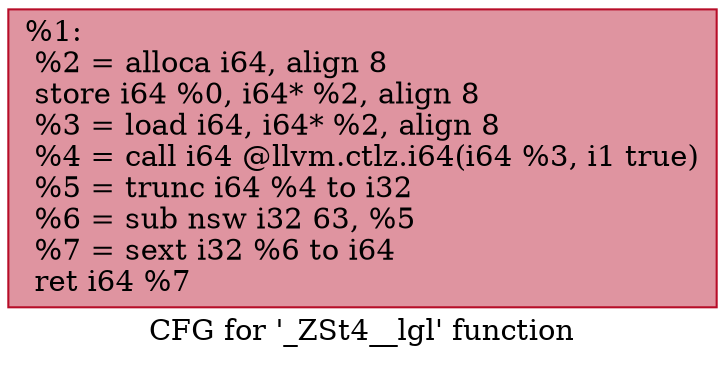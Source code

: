 digraph "CFG for '_ZSt4__lgl' function" {
	label="CFG for '_ZSt4__lgl' function";

	Node0x559261119c60 [shape=record,color="#b70d28ff", style=filled, fillcolor="#b70d2870",label="{%1:\l  %2 = alloca i64, align 8\l  store i64 %0, i64* %2, align 8\l  %3 = load i64, i64* %2, align 8\l  %4 = call i64 @llvm.ctlz.i64(i64 %3, i1 true)\l  %5 = trunc i64 %4 to i32\l  %6 = sub nsw i32 63, %5\l  %7 = sext i32 %6 to i64\l  ret i64 %7\l}"];
}
